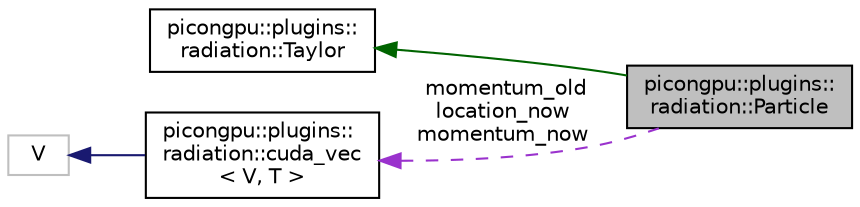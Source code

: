 digraph "picongpu::plugins::radiation::Particle"
{
 // LATEX_PDF_SIZE
  edge [fontname="Helvetica",fontsize="10",labelfontname="Helvetica",labelfontsize="10"];
  node [fontname="Helvetica",fontsize="10",shape=record];
  rankdir="LR";
  Node1 [label="picongpu::plugins::\lradiation::Particle",height=0.2,width=0.4,color="black", fillcolor="grey75", style="filled", fontcolor="black",tooltip=" "];
  Node2 -> Node1 [dir="back",color="darkgreen",fontsize="10",style="solid",fontname="Helvetica"];
  Node2 [label="picongpu::plugins::\lradiation::Taylor",height=0.2,width=0.4,color="black", fillcolor="white", style="filled",URL="$structpicongpu_1_1plugins_1_1radiation_1_1_taylor.html",tooltip=" "];
  Node3 -> Node1 [dir="back",color="darkorchid3",fontsize="10",style="dashed",label=" momentum_old\nlocation_now\nmomentum_now" ,fontname="Helvetica"];
  Node3 [label="picongpu::plugins::\lradiation::cuda_vec\l\< V, T \>",height=0.2,width=0.4,color="black", fillcolor="white", style="filled",URL="$structpicongpu_1_1plugins_1_1radiation_1_1cuda__vec.html",tooltip=" "];
  Node4 -> Node3 [dir="back",color="midnightblue",fontsize="10",style="solid",fontname="Helvetica"];
  Node4 [label="V",height=0.2,width=0.4,color="grey75", fillcolor="white", style="filled",tooltip=" "];
}

